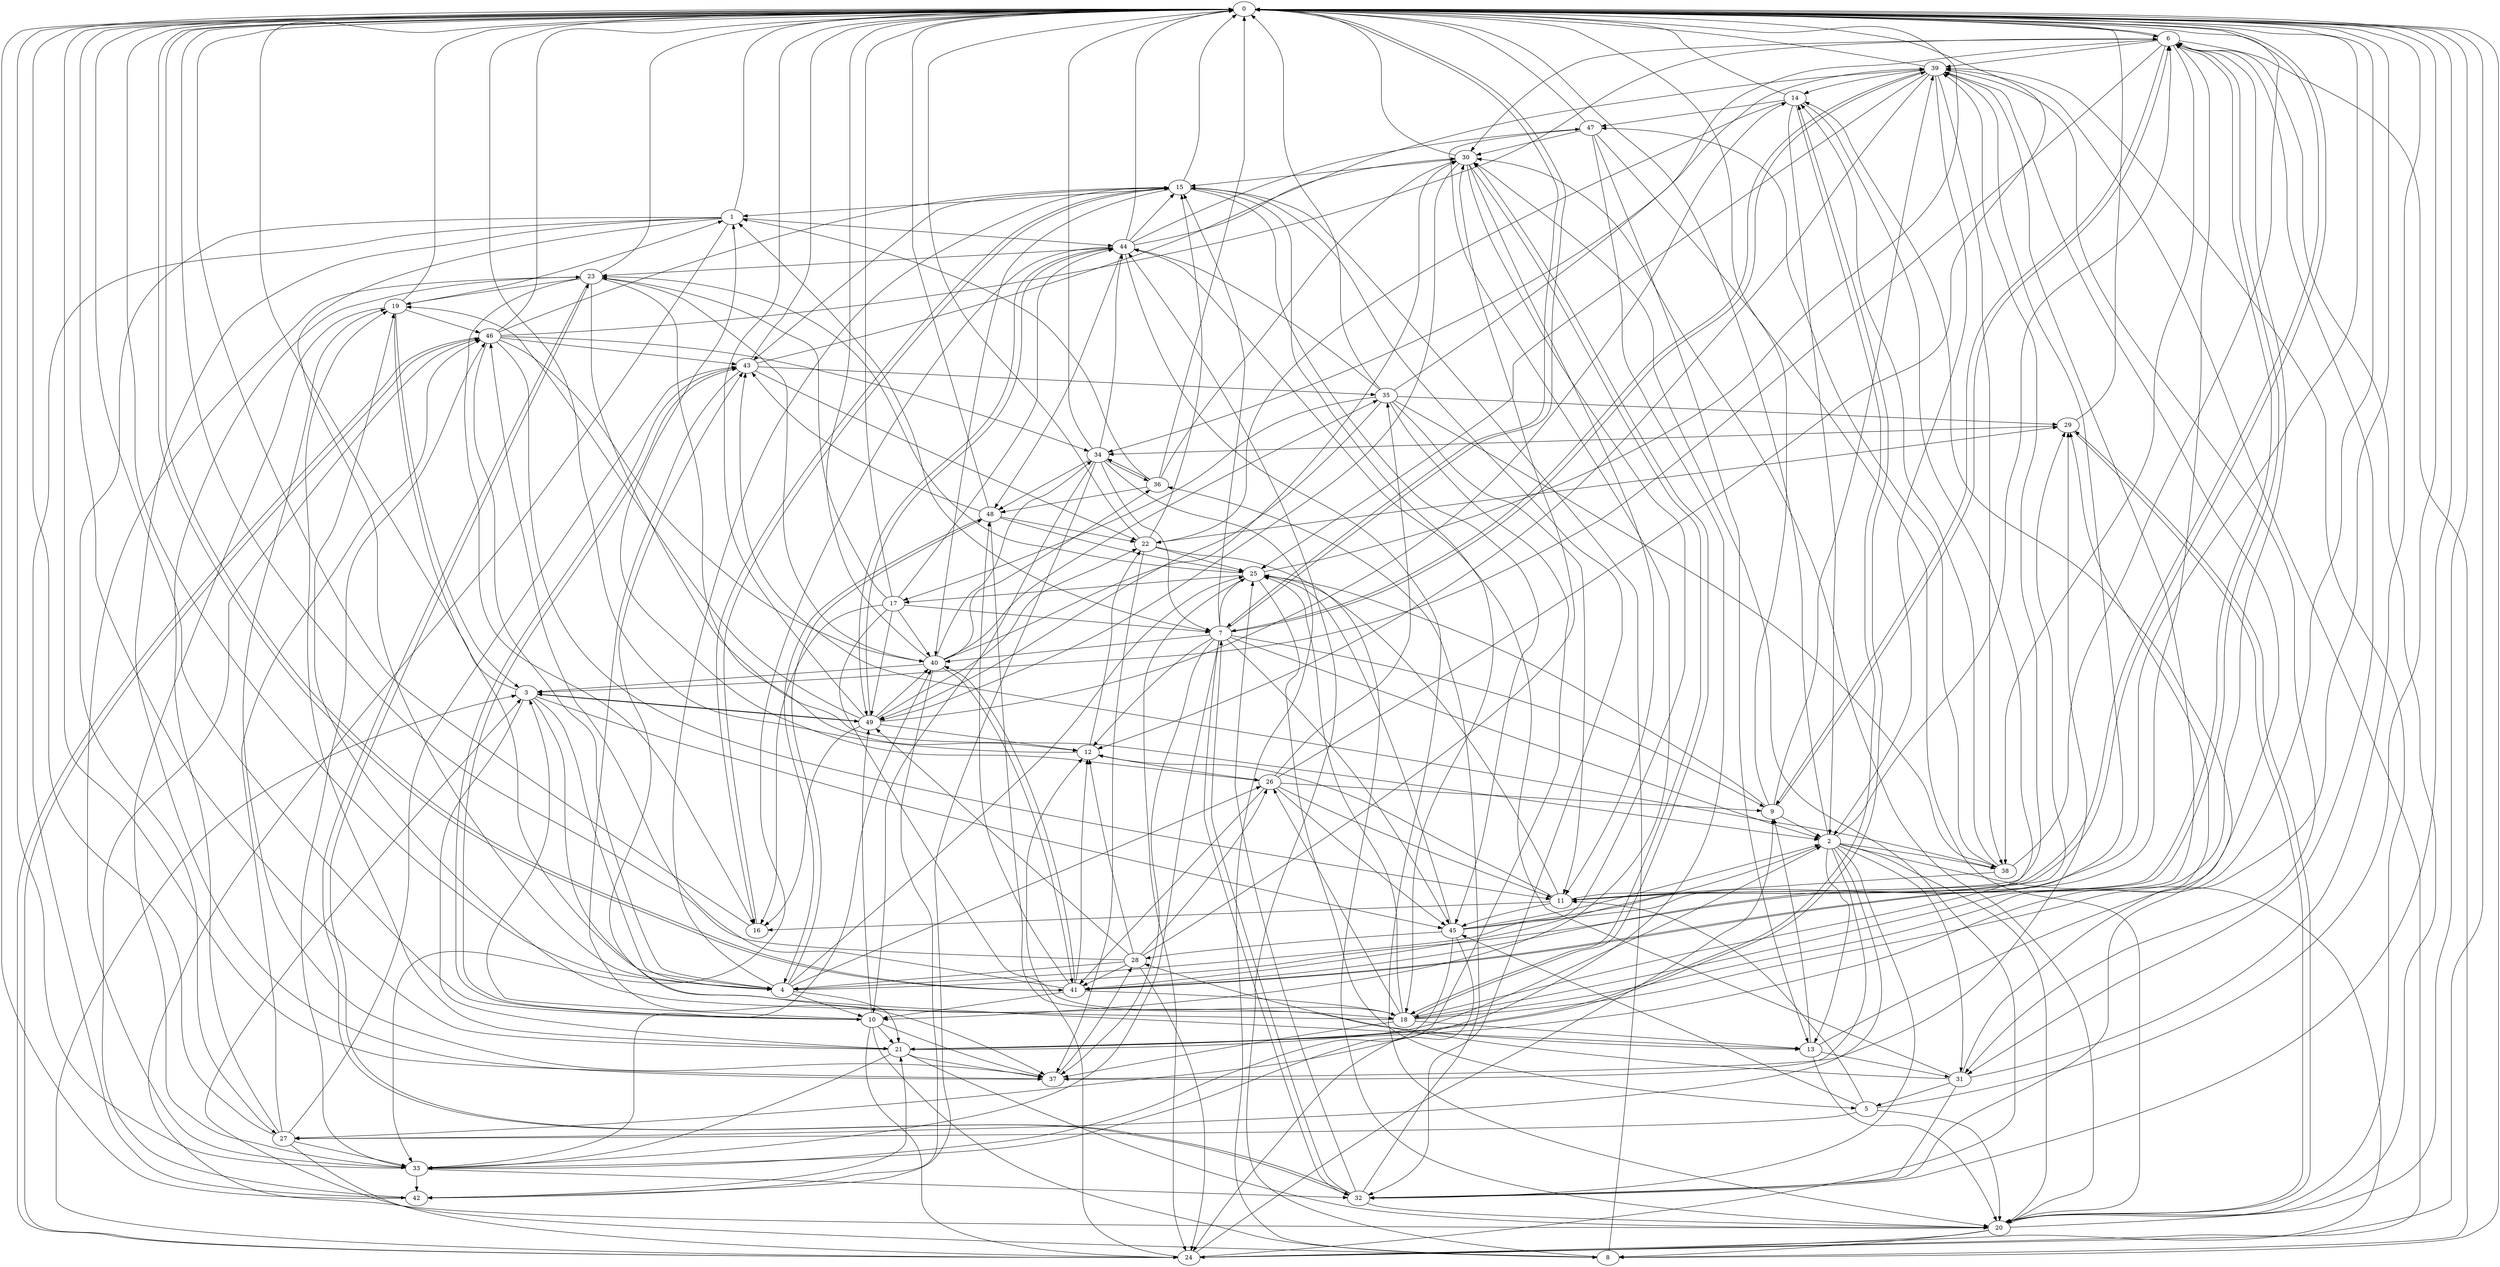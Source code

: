 strict digraph "" {
	0	 [component_delay=3];
	6	 [component_delay=3];
	0 -> 6	 [wire_delay=1];
	7	 [component_delay=3];
	0 -> 7	 [wire_delay=1];
	11	 [component_delay=3];
	0 -> 11	 [wire_delay=1];
	41	 [component_delay=3];
	0 -> 41	 [wire_delay=1];
	1	 [component_delay=3];
	1 -> 0	 [wire_delay=1];
	4	 [component_delay=3];
	1 -> 4	 [wire_delay=1];
	20	 [component_delay=3];
	1 -> 20	 [wire_delay=1];
	27	 [component_delay=3];
	1 -> 27	 [wire_delay=1];
	37	 [component_delay=3];
	1 -> 37	 [wire_delay=1];
	42	 [component_delay=3];
	1 -> 42	 [wire_delay=1];
	44	 [component_delay=3];
	1 -> 44	 [wire_delay=1];
	2	 [component_delay=3];
	2 -> 0	 [wire_delay=1];
	2 -> 6	 [wire_delay=1];
	13	 [component_delay=3];
	2 -> 13	 [wire_delay=1];
	2 -> 20	 [wire_delay=1];
	24	 [component_delay=3];
	2 -> 24	 [wire_delay=1];
	2 -> 27	 [wire_delay=1];
	31	 [component_delay=3];
	2 -> 31	 [wire_delay=1];
	32	 [component_delay=3];
	2 -> 32	 [wire_delay=1];
	2 -> 37	 [wire_delay=1];
	38	 [component_delay=3];
	2 -> 38	 [wire_delay=1];
	2 -> 41	 [wire_delay=1];
	3	 [component_delay=3];
	3 -> 0	 [wire_delay=1];
	3 -> 4	 [wire_delay=1];
	18	 [component_delay=3];
	3 -> 18	 [wire_delay=1];
	21	 [component_delay=3];
	3 -> 21	 [wire_delay=1];
	45	 [component_delay=3];
	3 -> 45	 [wire_delay=1];
	49	 [component_delay=3];
	3 -> 49	 [wire_delay=1];
	4 -> 0	 [wire_delay=1];
	4 -> 6	 [wire_delay=1];
	10	 [component_delay=3];
	4 -> 10	 [wire_delay=1];
	15	 [component_delay=3];
	4 -> 15	 [wire_delay=1];
	4 -> 21	 [wire_delay=1];
	25	 [component_delay=3];
	4 -> 25	 [wire_delay=1];
	26	 [component_delay=3];
	4 -> 26	 [wire_delay=1];
	48	 [component_delay=3];
	4 -> 48	 [wire_delay=1];
	5	 [component_delay=3];
	5 -> 0	 [wire_delay=1];
	5 -> 11	 [wire_delay=1];
	5 -> 20	 [wire_delay=1];
	5 -> 27	 [wire_delay=1];
	5 -> 45	 [wire_delay=1];
	6 -> 0	 [wire_delay=1];
	6 -> 3	 [wire_delay=1];
	8	 [component_delay=3];
	6 -> 8	 [wire_delay=1];
	9	 [component_delay=3];
	6 -> 9	 [wire_delay=1];
	30	 [component_delay=3];
	6 -> 30	 [wire_delay=1];
	6 -> 31	 [wire_delay=1];
	34	 [component_delay=3];
	6 -> 34	 [wire_delay=1];
	6 -> 38	 [wire_delay=1];
	39	 [component_delay=3];
	6 -> 39	 [wire_delay=1];
	6 -> 41	 [wire_delay=1];
	7 -> 0	 [wire_delay=1];
	7 -> 1	 [wire_delay=1];
	7 -> 2	 [wire_delay=1];
	7 -> 9	 [wire_delay=1];
	12	 [component_delay=3];
	7 -> 12	 [wire_delay=1];
	7 -> 15	 [wire_delay=1];
	7 -> 25	 [wire_delay=1];
	7 -> 32	 [wire_delay=1];
	33	 [component_delay=3];
	7 -> 33	 [wire_delay=1];
	7 -> 37	 [wire_delay=1];
	7 -> 39	 [wire_delay=1];
	40	 [component_delay=3];
	7 -> 40	 [wire_delay=1];
	7 -> 45	 [wire_delay=1];
	8 -> 0	 [wire_delay=1];
	8 -> 3	 [wire_delay=1];
	8 -> 15	 [wire_delay=1];
	8 -> 44	 [wire_delay=1];
	9 -> 0	 [wire_delay=1];
	9 -> 2	 [wire_delay=1];
	9 -> 6	 [wire_delay=1];
	9 -> 25	 [wire_delay=1];
	9 -> 39	 [wire_delay=1];
	10 -> 0	 [wire_delay=1];
	10 -> 3	 [wire_delay=1];
	10 -> 8	 [wire_delay=1];
	10 -> 21	 [wire_delay=1];
	10 -> 24	 [wire_delay=1];
	10 -> 37	 [wire_delay=1];
	43	 [component_delay=3];
	10 -> 43	 [wire_delay=1];
	10 -> 49	 [wire_delay=1];
	11 -> 0	 [wire_delay=1];
	11 -> 12	 [wire_delay=1];
	16	 [component_delay=3];
	11 -> 16	 [wire_delay=1];
	11 -> 25	 [wire_delay=1];
	11 -> 39	 [wire_delay=1];
	11 -> 45	 [wire_delay=1];
	12 -> 0	 [wire_delay=1];
	22	 [component_delay=3];
	12 -> 22	 [wire_delay=1];
	12 -> 26	 [wire_delay=1];
	13 -> 0	 [wire_delay=1];
	13 -> 9	 [wire_delay=1];
	13 -> 20	 [wire_delay=1];
	13 -> 31	 [wire_delay=1];
	13 -> 43	 [wire_delay=1];
	14	 [component_delay=3];
	14 -> 0	 [wire_delay=1];
	14 -> 2	 [wire_delay=1];
	14 -> 18	 [wire_delay=1];
	14 -> 21	 [wire_delay=1];
	14 -> 22	 [wire_delay=1];
	47	 [component_delay=3];
	14 -> 47	 [wire_delay=1];
	15 -> 0	 [wire_delay=1];
	15 -> 1	 [wire_delay=1];
	15 -> 16	 [wire_delay=1];
	15 -> 18	 [wire_delay=1];
	15 -> 32	 [wire_delay=1];
	15 -> 40	 [wire_delay=1];
	15 -> 43	 [wire_delay=1];
	15 -> 45	 [wire_delay=1];
	16 -> 0	 [wire_delay=1];
	16 -> 15	 [wire_delay=1];
	17	 [component_delay=3];
	17 -> 0	 [wire_delay=1];
	17 -> 7	 [wire_delay=1];
	17 -> 16	 [wire_delay=1];
	17 -> 18	 [wire_delay=1];
	23	 [component_delay=3];
	17 -> 23	 [wire_delay=1];
	17 -> 40	 [wire_delay=1];
	17 -> 44	 [wire_delay=1];
	17 -> 49	 [wire_delay=1];
	18 -> 0	 [wire_delay=1];
	18 -> 6	 [wire_delay=1];
	18 -> 13	 [wire_delay=1];
	19	 [component_delay=3];
	18 -> 19	 [wire_delay=1];
	18 -> 25	 [wire_delay=1];
	18 -> 26	 [wire_delay=1];
	18 -> 30	 [wire_delay=1];
	18 -> 37	 [wire_delay=1];
	18 -> 39	 [wire_delay=1];
	19 -> 0	 [wire_delay=1];
	19 -> 1	 [wire_delay=1];
	19 -> 3	 [wire_delay=1];
	19 -> 4	 [wire_delay=1];
	19 -> 33	 [wire_delay=1];
	46	 [component_delay=3];
	19 -> 46	 [wire_delay=1];
	20 -> 0	 [wire_delay=1];
	20 -> 6	 [wire_delay=1];
	20 -> 8	 [wire_delay=1];
	20 -> 24	 [wire_delay=1];
	29	 [component_delay=3];
	20 -> 29	 [wire_delay=1];
	20 -> 30	 [wire_delay=1];
	20 -> 39	 [wire_delay=1];
	21 -> 0	 [wire_delay=1];
	21 -> 2	 [wire_delay=1];
	21 -> 14	 [wire_delay=1];
	21 -> 19	 [wire_delay=1];
	21 -> 20	 [wire_delay=1];
	21 -> 33	 [wire_delay=1];
	21 -> 37	 [wire_delay=1];
	21 -> 39	 [wire_delay=1];
	22 -> 0	 [wire_delay=1];
	22 -> 15	 [wire_delay=1];
	22 -> 20	 [wire_delay=1];
	22 -> 25	 [wire_delay=1];
	22 -> 29	 [wire_delay=1];
	22 -> 37	 [wire_delay=1];
	23 -> 0	 [wire_delay=1];
	23 -> 2	 [wire_delay=1];
	23 -> 12	 [wire_delay=1];
	23 -> 16	 [wire_delay=1];
	23 -> 19	 [wire_delay=1];
	23 -> 32	 [wire_delay=1];
	23 -> 33	 [wire_delay=1];
	23 -> 40	 [wire_delay=1];
	24 -> 0	 [wire_delay=1];
	24 -> 3	 [wire_delay=1];
	24 -> 9	 [wire_delay=1];
	24 -> 12	 [wire_delay=1];
	24 -> 30	 [wire_delay=1];
	24 -> 39	 [wire_delay=1];
	24 -> 46	 [wire_delay=1];
	25 -> 0	 [wire_delay=1];
	25 -> 5	 [wire_delay=1];
	25 -> 17	 [wire_delay=1];
	25 -> 23	 [wire_delay=1];
	25 -> 24	 [wire_delay=1];
	26 -> 0	 [wire_delay=1];
	26 -> 1	 [wire_delay=1];
	26 -> 9	 [wire_delay=1];
	26 -> 11	 [wire_delay=1];
	35	 [component_delay=3];
	26 -> 35	 [wire_delay=1];
	26 -> 41	 [wire_delay=1];
	26 -> 45	 [wire_delay=1];
	27 -> 0	 [wire_delay=1];
	27 -> 23	 [wire_delay=1];
	27 -> 24	 [wire_delay=1];
	27 -> 33	 [wire_delay=1];
	27 -> 43	 [wire_delay=1];
	27 -> 46	 [wire_delay=1];
	28	 [component_delay=3];
	28 -> 0	 [wire_delay=1];
	28 -> 4	 [wire_delay=1];
	28 -> 12	 [wire_delay=1];
	28 -> 24	 [wire_delay=1];
	28 -> 26	 [wire_delay=1];
	28 -> 30	 [wire_delay=1];
	28 -> 41	 [wire_delay=1];
	28 -> 49	 [wire_delay=1];
	29 -> 0	 [wire_delay=1];
	29 -> 20	 [wire_delay=1];
	29 -> 34	 [wire_delay=1];
	30 -> 0	 [wire_delay=1];
	30 -> 4	 [wire_delay=1];
	30 -> 11	 [wire_delay=1];
	30 -> 15	 [wire_delay=1];
	30 -> 18	 [wire_delay=1];
	30 -> 49	 [wire_delay=1];
	31 -> 0	 [wire_delay=1];
	31 -> 5	 [wire_delay=1];
	31 -> 28	 [wire_delay=1];
	31 -> 29	 [wire_delay=1];
	31 -> 32	 [wire_delay=1];
	31 -> 44	 [wire_delay=1];
	32 -> 0	 [wire_delay=1];
	32 -> 7	 [wire_delay=1];
	32 -> 14	 [wire_delay=1];
	32 -> 20	 [wire_delay=1];
	32 -> 23	 [wire_delay=1];
	32 -> 25	 [wire_delay=1];
	36	 [component_delay=3];
	32 -> 36	 [wire_delay=1];
	33 -> 0	 [wire_delay=1];
	33 -> 32	 [wire_delay=1];
	33 -> 40	 [wire_delay=1];
	33 -> 42	 [wire_delay=1];
	33 -> 46	 [wire_delay=1];
	34 -> 0	 [wire_delay=1];
	34 -> 7	 [wire_delay=1];
	34 -> 8	 [wire_delay=1];
	34 -> 10	 [wire_delay=1];
	34 -> 36	 [wire_delay=1];
	34 -> 42	 [wire_delay=1];
	34 -> 44	 [wire_delay=1];
	34 -> 48	 [wire_delay=1];
	35 -> 0	 [wire_delay=1];
	35 -> 11	 [wire_delay=1];
	35 -> 17	 [wire_delay=1];
	35 -> 29	 [wire_delay=1];
	35 -> 33	 [wire_delay=1];
	35 -> 38	 [wire_delay=1];
	35 -> 39	 [wire_delay=1];
	35 -> 44	 [wire_delay=1];
	35 -> 49	 [wire_delay=1];
	36 -> 0	 [wire_delay=1];
	36 -> 1	 [wire_delay=1];
	36 -> 30	 [wire_delay=1];
	36 -> 34	 [wire_delay=1];
	36 -> 48	 [wire_delay=1];
	37 -> 0	 [wire_delay=1];
	37 -> 19	 [wire_delay=1];
	37 -> 28	 [wire_delay=1];
	37 -> 29	 [wire_delay=1];
	38 -> 0	 [wire_delay=1];
	38 -> 11	 [wire_delay=1];
	38 -> 14	 [wire_delay=1];
	38 -> 43	 [wire_delay=1];
	38 -> 47	 [wire_delay=1];
	39 -> 0	 [wire_delay=1];
	39 -> 2	 [wire_delay=1];
	39 -> 7	 [wire_delay=1];
	39 -> 12	 [wire_delay=1];
	39 -> 14	 [wire_delay=1];
	39 -> 25	 [wire_delay=1];
	39 -> 31	 [wire_delay=1];
	39 -> 38	 [wire_delay=1];
	40 -> 0	 [wire_delay=1];
	40 -> 3	 [wire_delay=1];
	40 -> 30	 [wire_delay=1];
	40 -> 34	 [wire_delay=1];
	40 -> 35	 [wire_delay=1];
	40 -> 36	 [wire_delay=1];
	40 -> 41	 [wire_delay=1];
	40 -> 42	 [wire_delay=1];
	41 -> 0	 [wire_delay=1];
	41 -> 6	 [wire_delay=1];
	41 -> 10	 [wire_delay=1];
	41 -> 12	 [wire_delay=1];
	41 -> 18	 [wire_delay=1];
	41 -> 39	 [wire_delay=1];
	41 -> 40	 [wire_delay=1];
	41 -> 46	 [wire_delay=1];
	41 -> 48	 [wire_delay=1];
	42 -> 0	 [wire_delay=1];
	42 -> 21	 [wire_delay=1];
	42 -> 46	 [wire_delay=1];
	43 -> 0	 [wire_delay=1];
	43 -> 10	 [wire_delay=1];
	43 -> 22	 [wire_delay=1];
	43 -> 35	 [wire_delay=1];
	43 -> 37	 [wire_delay=1];
	43 -> 39	 [wire_delay=1];
	44 -> 0	 [wire_delay=1];
	44 -> 15	 [wire_delay=1];
	44 -> 20	 [wire_delay=1];
	44 -> 23	 [wire_delay=1];
	44 -> 30	 [wire_delay=1];
	44 -> 33	 [wire_delay=1];
	44 -> 47	 [wire_delay=1];
	44 -> 48	 [wire_delay=1];
	44 -> 49	 [wire_delay=1];
	45 -> 0	 [wire_delay=1];
	45 -> 2	 [wire_delay=1];
	45 -> 24	 [wire_delay=1];
	45 -> 25	 [wire_delay=1];
	45 -> 28	 [wire_delay=1];
	45 -> 29	 [wire_delay=1];
	45 -> 33	 [wire_delay=1];
	46 -> 0	 [wire_delay=1];
	46 -> 4	 [wire_delay=1];
	46 -> 6	 [wire_delay=1];
	46 -> 11	 [wire_delay=1];
	46 -> 15	 [wire_delay=1];
	46 -> 24	 [wire_delay=1];
	46 -> 34	 [wire_delay=1];
	46 -> 40	 [wire_delay=1];
	46 -> 43	 [wire_delay=1];
	47 -> 0	 [wire_delay=1];
	47 -> 10	 [wire_delay=1];
	47 -> 13	 [wire_delay=1];
	47 -> 20	 [wire_delay=1];
	47 -> 27	 [wire_delay=1];
	47 -> 30	 [wire_delay=1];
	48 -> 0	 [wire_delay=1];
	48 -> 4	 [wire_delay=1];
	48 -> 13	 [wire_delay=1];
	48 -> 22	 [wire_delay=1];
	48 -> 25	 [wire_delay=1];
	48 -> 43	 [wire_delay=1];
	49 -> 0	 [wire_delay=1];
	49 -> 3	 [wire_delay=1];
	49 -> 12	 [wire_delay=1];
	49 -> 14	 [wire_delay=1];
	49 -> 16	 [wire_delay=1];
	49 -> 19	 [wire_delay=1];
	49 -> 22	 [wire_delay=1];
	49 -> 40	 [wire_delay=1];
	49 -> 44	 [wire_delay=1];
}

